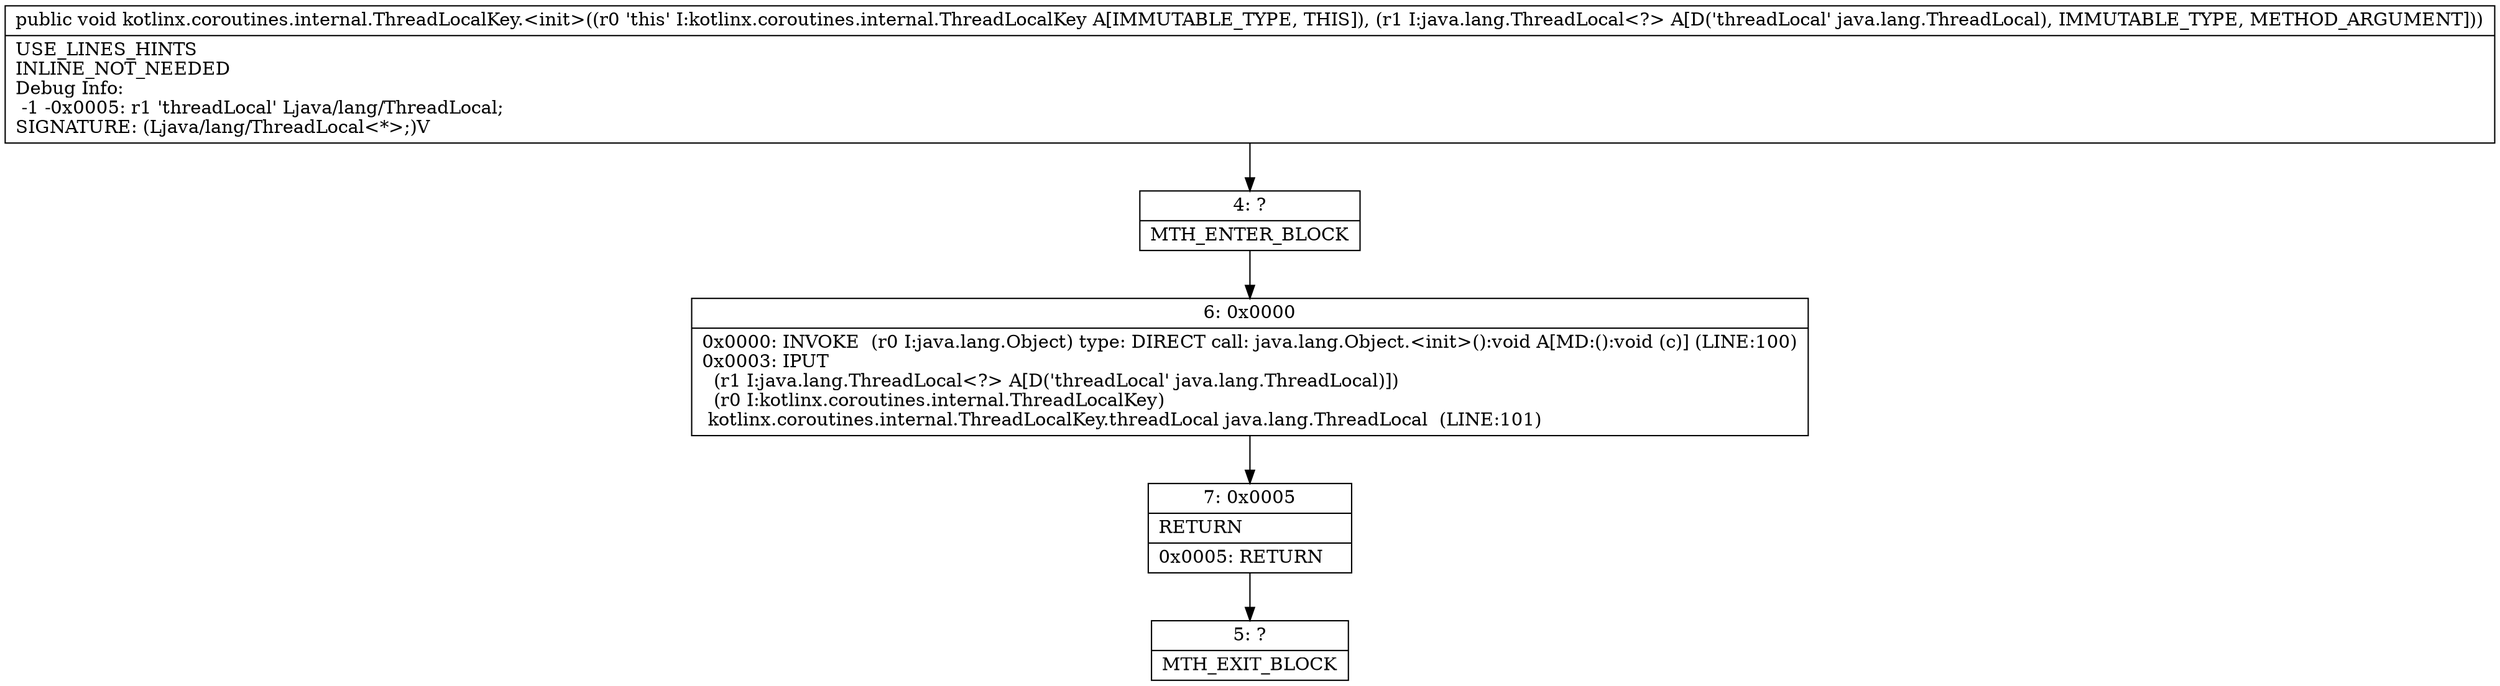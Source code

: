 digraph "CFG forkotlinx.coroutines.internal.ThreadLocalKey.\<init\>(Ljava\/lang\/ThreadLocal;)V" {
Node_4 [shape=record,label="{4\:\ ?|MTH_ENTER_BLOCK\l}"];
Node_6 [shape=record,label="{6\:\ 0x0000|0x0000: INVOKE  (r0 I:java.lang.Object) type: DIRECT call: java.lang.Object.\<init\>():void A[MD:():void (c)] (LINE:100)\l0x0003: IPUT  \l  (r1 I:java.lang.ThreadLocal\<?\> A[D('threadLocal' java.lang.ThreadLocal)])\l  (r0 I:kotlinx.coroutines.internal.ThreadLocalKey)\l kotlinx.coroutines.internal.ThreadLocalKey.threadLocal java.lang.ThreadLocal  (LINE:101)\l}"];
Node_7 [shape=record,label="{7\:\ 0x0005|RETURN\l|0x0005: RETURN   \l}"];
Node_5 [shape=record,label="{5\:\ ?|MTH_EXIT_BLOCK\l}"];
MethodNode[shape=record,label="{public void kotlinx.coroutines.internal.ThreadLocalKey.\<init\>((r0 'this' I:kotlinx.coroutines.internal.ThreadLocalKey A[IMMUTABLE_TYPE, THIS]), (r1 I:java.lang.ThreadLocal\<?\> A[D('threadLocal' java.lang.ThreadLocal), IMMUTABLE_TYPE, METHOD_ARGUMENT]))  | USE_LINES_HINTS\lINLINE_NOT_NEEDED\lDebug Info:\l  \-1 \-0x0005: r1 'threadLocal' Ljava\/lang\/ThreadLocal;\lSIGNATURE: (Ljava\/lang\/ThreadLocal\<*\>;)V\l}"];
MethodNode -> Node_4;Node_4 -> Node_6;
Node_6 -> Node_7;
Node_7 -> Node_5;
}

